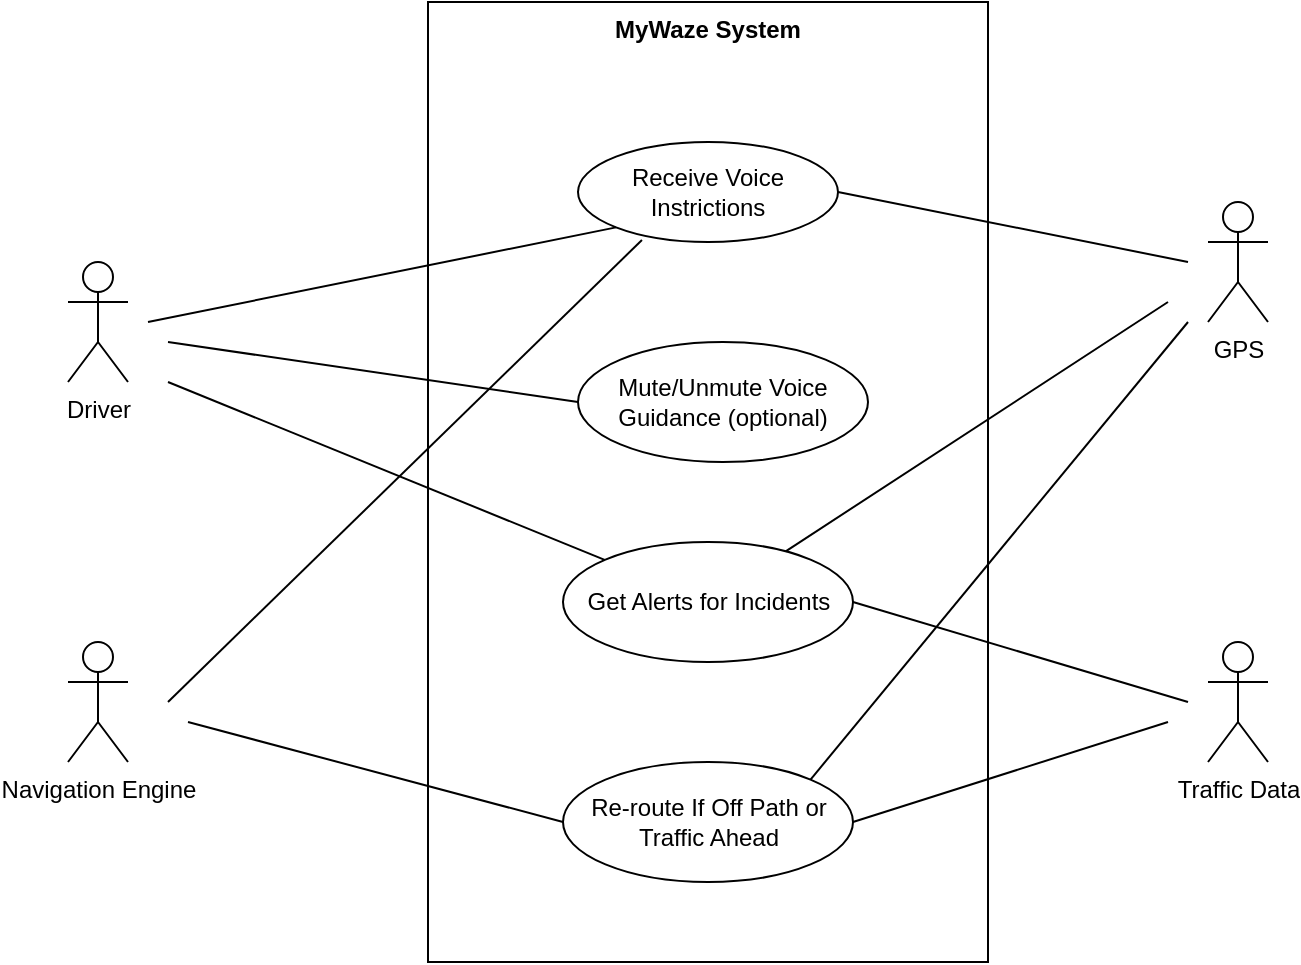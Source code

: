 <mxfile version="27.0.6">
  <diagram name="Page-1" id="YpYFBm-g-Sycq5UnAZQ3">
    <mxGraphModel dx="1418" dy="756" grid="1" gridSize="10" guides="1" tooltips="1" connect="1" arrows="1" fold="1" page="1" pageScale="1" pageWidth="827" pageHeight="1169" math="0" shadow="0">
      <root>
        <mxCell id="0" />
        <mxCell id="1" parent="0" />
        <mxCell id="5UpZPgNZ72X_5UC7wsnz-1" value="Driver" style="shape=umlActor;verticalLabelPosition=bottom;verticalAlign=top;html=1;" vertex="1" parent="1">
          <mxGeometry x="110" y="200" width="30" height="60" as="geometry" />
        </mxCell>
        <mxCell id="5UpZPgNZ72X_5UC7wsnz-3" value="MyWaze System&lt;div&gt;&lt;br&gt;&lt;/div&gt;" style="html=1;whiteSpace=wrap;verticalAlign=top;fontStyle=1" vertex="1" parent="1">
          <mxGeometry x="290" y="70" width="280" height="480" as="geometry" />
        </mxCell>
        <mxCell id="5UpZPgNZ72X_5UC7wsnz-6" value="Navigation Engine" style="shape=umlActor;verticalLabelPosition=bottom;verticalAlign=top;html=1;" vertex="1" parent="1">
          <mxGeometry x="110" y="390" width="30" height="60" as="geometry" />
        </mxCell>
        <mxCell id="5UpZPgNZ72X_5UC7wsnz-7" value="GPS" style="shape=umlActor;verticalLabelPosition=bottom;verticalAlign=top;html=1;" vertex="1" parent="1">
          <mxGeometry x="680" y="170" width="30" height="60" as="geometry" />
        </mxCell>
        <mxCell id="5UpZPgNZ72X_5UC7wsnz-8" value="Traffic Data&lt;div&gt;&lt;br&gt;&lt;/div&gt;" style="shape=umlActor;verticalLabelPosition=bottom;verticalAlign=top;html=1;" vertex="1" parent="1">
          <mxGeometry x="680" y="390" width="30" height="60" as="geometry" />
        </mxCell>
        <mxCell id="5UpZPgNZ72X_5UC7wsnz-10" value="Receive Voice Instrictions" style="ellipse;whiteSpace=wrap;html=1;" vertex="1" parent="1">
          <mxGeometry x="365" y="140" width="130" height="50" as="geometry" />
        </mxCell>
        <mxCell id="5UpZPgNZ72X_5UC7wsnz-12" value="Re-route If Off Path or Traffic Ahead" style="ellipse;whiteSpace=wrap;html=1;" vertex="1" parent="1">
          <mxGeometry x="357.5" y="450" width="145" height="60" as="geometry" />
        </mxCell>
        <mxCell id="5UpZPgNZ72X_5UC7wsnz-13" value="Get Alerts for Incidents" style="ellipse;whiteSpace=wrap;html=1;" vertex="1" parent="1">
          <mxGeometry x="357.5" y="340" width="145" height="60" as="geometry" />
        </mxCell>
        <mxCell id="5UpZPgNZ72X_5UC7wsnz-14" value="Mute/Unmute Voice Guidance (optional)" style="ellipse;whiteSpace=wrap;html=1;" vertex="1" parent="1">
          <mxGeometry x="365" y="240" width="145" height="60" as="geometry" />
        </mxCell>
        <mxCell id="5UpZPgNZ72X_5UC7wsnz-17" value="" style="endArrow=none;html=1;rounded=0;entryX=0;entryY=1;entryDx=0;entryDy=0;" edge="1" parent="1" target="5UpZPgNZ72X_5UC7wsnz-10">
          <mxGeometry width="50" height="50" relative="1" as="geometry">
            <mxPoint x="150" y="230" as="sourcePoint" />
            <mxPoint x="240" y="210" as="targetPoint" />
          </mxGeometry>
        </mxCell>
        <mxCell id="5UpZPgNZ72X_5UC7wsnz-18" value="" style="endArrow=none;html=1;rounded=0;exitX=1;exitY=0.5;exitDx=0;exitDy=0;" edge="1" parent="1" source="5UpZPgNZ72X_5UC7wsnz-10">
          <mxGeometry width="50" height="50" relative="1" as="geometry">
            <mxPoint x="630" y="340" as="sourcePoint" />
            <mxPoint x="670" y="200" as="targetPoint" />
          </mxGeometry>
        </mxCell>
        <mxCell id="5UpZPgNZ72X_5UC7wsnz-19" value="" style="endArrow=none;html=1;rounded=0;entryX=0.246;entryY=0.98;entryDx=0;entryDy=0;entryPerimeter=0;" edge="1" parent="1" target="5UpZPgNZ72X_5UC7wsnz-10">
          <mxGeometry width="50" height="50" relative="1" as="geometry">
            <mxPoint x="160" y="420" as="sourcePoint" />
            <mxPoint x="474" y="210" as="targetPoint" />
          </mxGeometry>
        </mxCell>
        <mxCell id="5UpZPgNZ72X_5UC7wsnz-21" value="" style="endArrow=none;html=1;rounded=0;entryX=0;entryY=0.5;entryDx=0;entryDy=0;" edge="1" parent="1" target="5UpZPgNZ72X_5UC7wsnz-14">
          <mxGeometry width="50" height="50" relative="1" as="geometry">
            <mxPoint x="160" y="240" as="sourcePoint" />
            <mxPoint x="454" y="210" as="targetPoint" />
          </mxGeometry>
        </mxCell>
        <mxCell id="5UpZPgNZ72X_5UC7wsnz-22" value="" style="endArrow=none;html=1;rounded=0;" edge="1" parent="1" target="5UpZPgNZ72X_5UC7wsnz-13">
          <mxGeometry width="50" height="50" relative="1" as="geometry">
            <mxPoint x="160" y="260" as="sourcePoint" />
            <mxPoint x="335" y="340" as="targetPoint" />
          </mxGeometry>
        </mxCell>
        <mxCell id="5UpZPgNZ72X_5UC7wsnz-23" value="" style="endArrow=none;html=1;rounded=0;" edge="1" parent="1" source="5UpZPgNZ72X_5UC7wsnz-13">
          <mxGeometry width="50" height="50" relative="1" as="geometry">
            <mxPoint x="600" y="180" as="sourcePoint" />
            <mxPoint x="660" y="220" as="targetPoint" />
          </mxGeometry>
        </mxCell>
        <mxCell id="5UpZPgNZ72X_5UC7wsnz-24" value="" style="endArrow=none;html=1;rounded=0;exitX=1;exitY=0.5;exitDx=0;exitDy=0;" edge="1" parent="1" source="5UpZPgNZ72X_5UC7wsnz-13">
          <mxGeometry width="50" height="50" relative="1" as="geometry">
            <mxPoint x="540" y="415" as="sourcePoint" />
            <mxPoint x="670" y="420" as="targetPoint" />
          </mxGeometry>
        </mxCell>
        <mxCell id="5UpZPgNZ72X_5UC7wsnz-25" value="" style="endArrow=none;html=1;rounded=0;exitX=1;exitY=0.5;exitDx=0;exitDy=0;" edge="1" parent="1" source="5UpZPgNZ72X_5UC7wsnz-12">
          <mxGeometry width="50" height="50" relative="1" as="geometry">
            <mxPoint x="590" y="390" as="sourcePoint" />
            <mxPoint x="660" y="430" as="targetPoint" />
          </mxGeometry>
        </mxCell>
        <mxCell id="5UpZPgNZ72X_5UC7wsnz-26" value="" style="endArrow=none;html=1;rounded=0;exitX=1;exitY=0;exitDx=0;exitDy=0;" edge="1" parent="1" source="5UpZPgNZ72X_5UC7wsnz-12">
          <mxGeometry width="50" height="50" relative="1" as="geometry">
            <mxPoint x="610" y="520" as="sourcePoint" />
            <mxPoint x="670" y="230" as="targetPoint" />
          </mxGeometry>
        </mxCell>
        <mxCell id="5UpZPgNZ72X_5UC7wsnz-27" value="" style="endArrow=none;html=1;rounded=0;entryX=0;entryY=0.5;entryDx=0;entryDy=0;" edge="1" parent="1" target="5UpZPgNZ72X_5UC7wsnz-12">
          <mxGeometry width="50" height="50" relative="1" as="geometry">
            <mxPoint x="170" y="430" as="sourcePoint" />
            <mxPoint x="689" y="420" as="targetPoint" />
          </mxGeometry>
        </mxCell>
      </root>
    </mxGraphModel>
  </diagram>
</mxfile>
